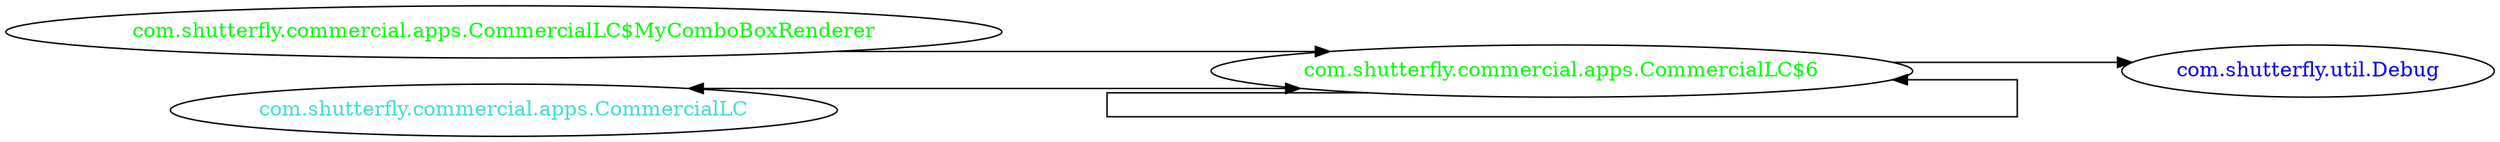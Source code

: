 digraph dependencyGraph {
 concentrate=true;
 ranksep="2.0";
 rankdir="LR"; 
 splines="ortho";
"com.shutterfly.commercial.apps.CommercialLC$6" [fontcolor="red"];
"com.shutterfly.util.Debug" [ fontcolor="blue" ];
"com.shutterfly.commercial.apps.CommercialLC$6"->"com.shutterfly.util.Debug";
"com.shutterfly.commercial.apps.CommercialLC$6" [ fontcolor="green" ];
"com.shutterfly.commercial.apps.CommercialLC$6"->"com.shutterfly.commercial.apps.CommercialLC$6";
"com.shutterfly.commercial.apps.CommercialLC$MyComboBoxRenderer" [ fontcolor="green" ];
"com.shutterfly.commercial.apps.CommercialLC$MyComboBoxRenderer"->"com.shutterfly.commercial.apps.CommercialLC$6";
"com.shutterfly.commercial.apps.CommercialLC" [ fontcolor="turquoise" ];
"com.shutterfly.commercial.apps.CommercialLC"->"com.shutterfly.commercial.apps.CommercialLC$6" [dir=both];
}